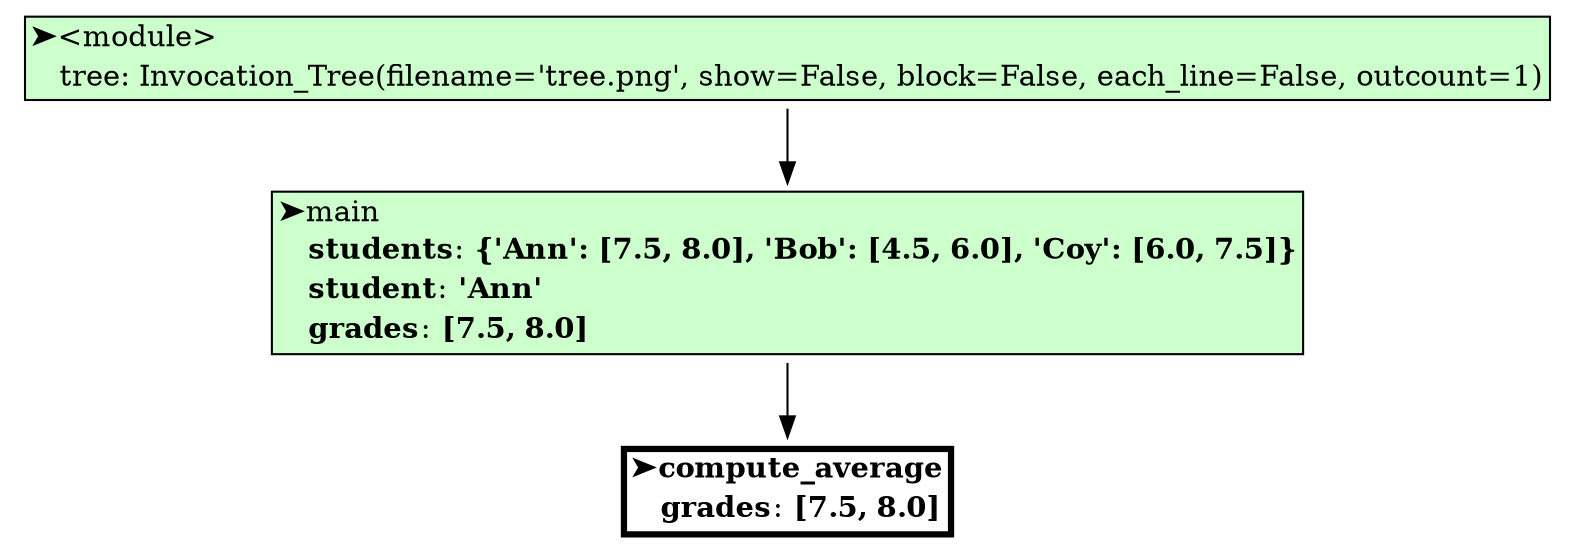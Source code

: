 digraph invocation_tree {
	node [shape=plaintext]
	0 [label=<
<TABLE BORDER="1" CELLBORDER="0" CELLSPACING="0" BGCOLOR="#ccffcc">
  <TR><TD ALIGN="left">➤&lt;module&gt;</TD></TR>
  <TR><TD ALIGN="left">   tree: Invocation_Tree(filename=&#x27;tree.png&#x27;, show=False, block=False, each_line=False, outcount=1)</TD></TR>
</TABLE>>]
	1 [label=<
<TABLE BORDER="1" CELLBORDER="0" CELLSPACING="0" BGCOLOR="#ccffcc">
  <TR><TD ALIGN="left">➤main</TD></TR>
  <TR><TD ALIGN="left">   <B>students</B>: <B>{&#x27;Ann&#x27;: [7.5, 8.0], &#x27;Bob&#x27;: [4.5, 6.0], &#x27;Coy&#x27;: [6.0, 7.5]}</B></TD></TR>
  <TR><TD ALIGN="left">   <B>student</B>: <B>&#x27;Ann&#x27;</B></TD></TR>
  <TR><TD ALIGN="left">   <B>grades</B>: <B>[7.5, 8.0]</B></TD></TR>
</TABLE>>]
	2 [label=<
<TABLE BORDER="3" CELLBORDER="0" CELLSPACING="0" BGCOLOR="#ffffff">
  <TR><TD ALIGN="left">➤<B>compute_average</B></TD></TR>
  <TR><TD ALIGN="left">   <B>grades</B>: <B>[7.5, 8.0]</B></TD></TR>
</TABLE>>]
	0 -> 1
	1 -> 2
}
